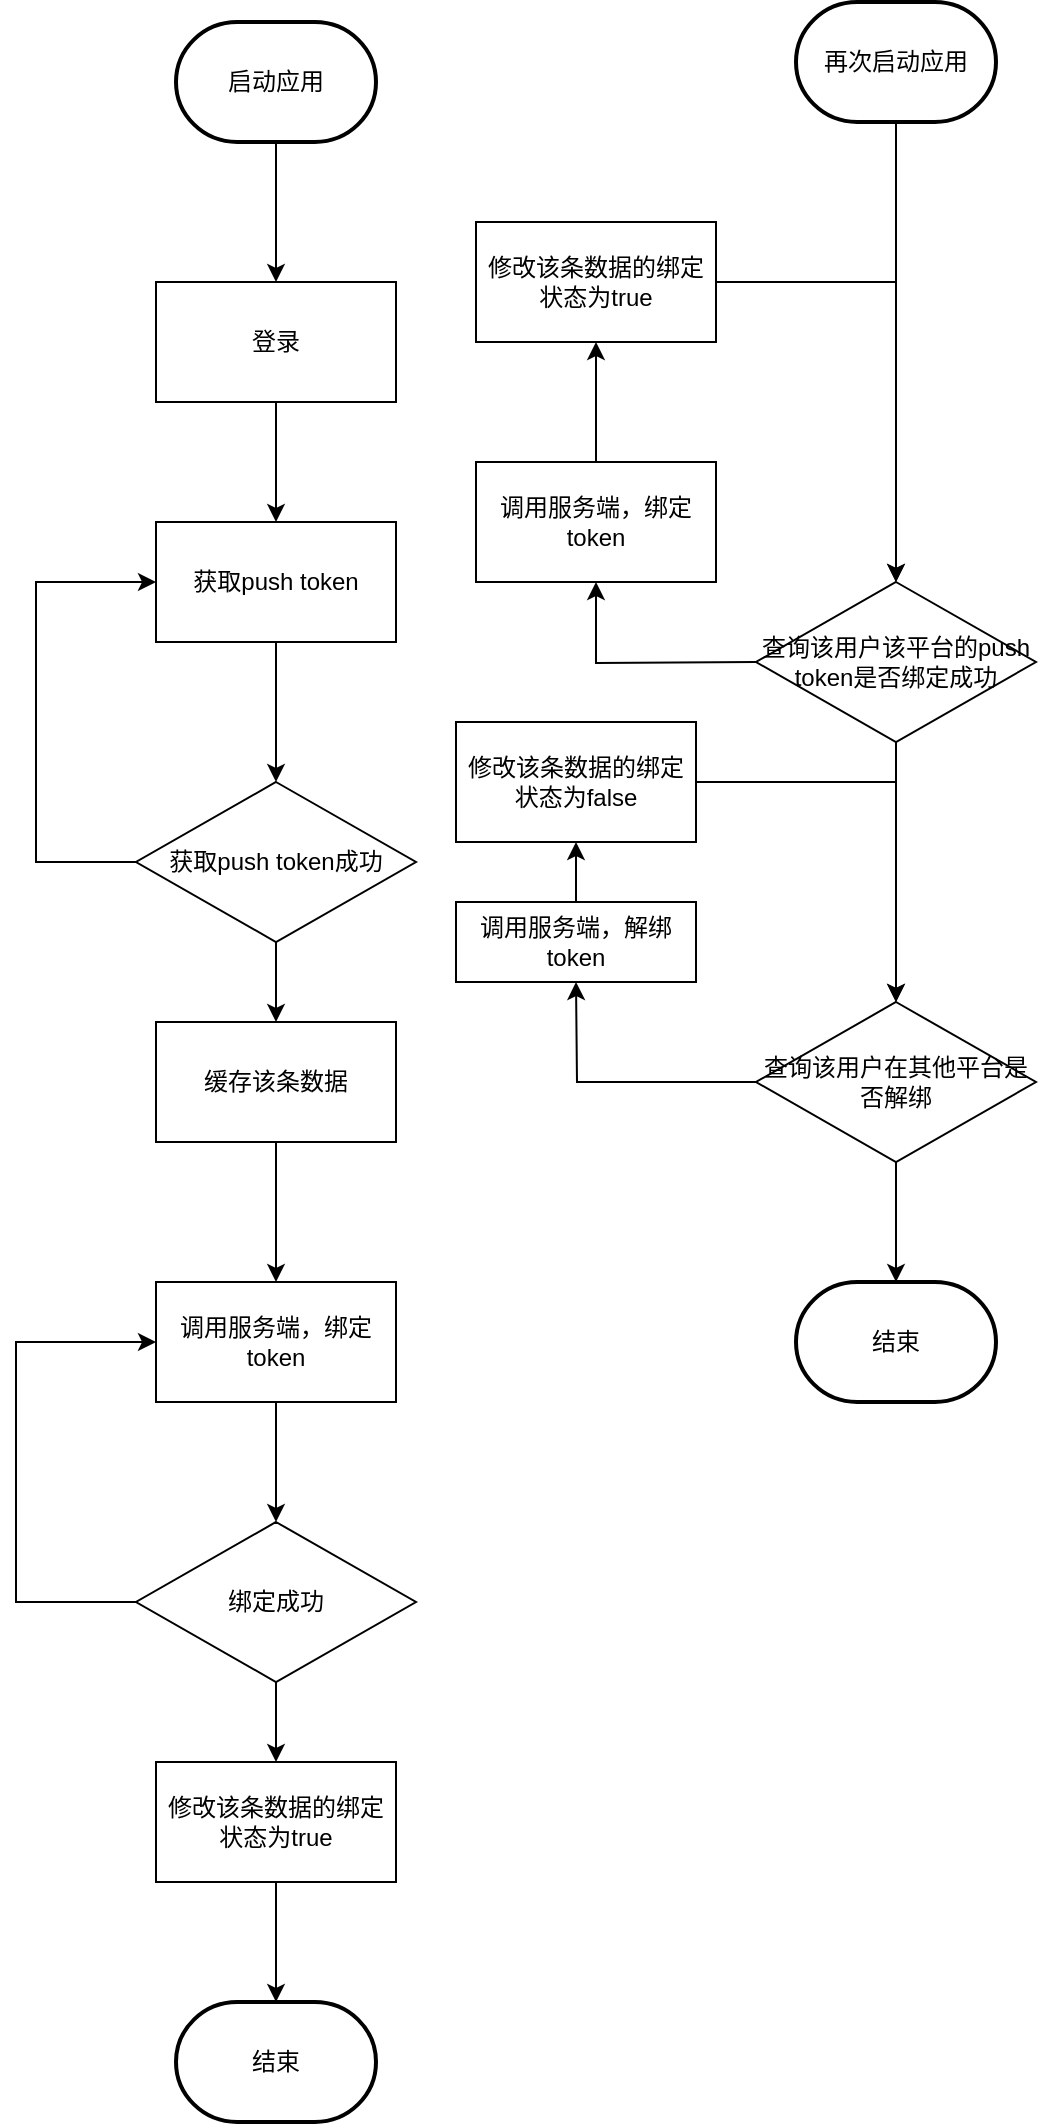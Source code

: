<mxfile version="22.0.4" type="github">
  <diagram name="第 1 页" id="_E5e3OPJhBH-JHSsdqws">
    <mxGraphModel dx="1434" dy="790" grid="1" gridSize="10" guides="1" tooltips="1" connect="1" arrows="1" fold="1" page="1" pageScale="1" pageWidth="827" pageHeight="1169" math="0" shadow="0">
      <root>
        <mxCell id="0" />
        <mxCell id="1" parent="0" />
        <mxCell id="H6Pqwoj6atNG_Xe4znbr-2" value="启动应用" style="strokeWidth=2;html=1;shape=mxgraph.flowchart.terminator;whiteSpace=wrap;" vertex="1" parent="1">
          <mxGeometry x="280" y="150" width="100" height="60" as="geometry" />
        </mxCell>
        <mxCell id="H6Pqwoj6atNG_Xe4znbr-3" value="" style="endArrow=classic;html=1;rounded=0;exitX=0.5;exitY=1;exitDx=0;exitDy=0;exitPerimeter=0;" edge="1" parent="1" source="H6Pqwoj6atNG_Xe4znbr-2">
          <mxGeometry width="50" height="50" relative="1" as="geometry">
            <mxPoint x="390" y="480" as="sourcePoint" />
            <mxPoint x="330" y="280" as="targetPoint" />
          </mxGeometry>
        </mxCell>
        <mxCell id="H6Pqwoj6atNG_Xe4znbr-6" style="edgeStyle=orthogonalEdgeStyle;rounded=0;orthogonalLoop=1;jettySize=auto;html=1;exitX=0.5;exitY=1;exitDx=0;exitDy=0;" edge="1" parent="1" source="H6Pqwoj6atNG_Xe4znbr-5">
          <mxGeometry relative="1" as="geometry">
            <mxPoint x="330" y="400" as="targetPoint" />
          </mxGeometry>
        </mxCell>
        <mxCell id="H6Pqwoj6atNG_Xe4znbr-5" value="登录&lt;br&gt;" style="rounded=0;whiteSpace=wrap;html=1;" vertex="1" parent="1">
          <mxGeometry x="270" y="280" width="120" height="60" as="geometry" />
        </mxCell>
        <mxCell id="H6Pqwoj6atNG_Xe4znbr-8" style="edgeStyle=orthogonalEdgeStyle;rounded=0;orthogonalLoop=1;jettySize=auto;html=1;exitX=0.5;exitY=1;exitDx=0;exitDy=0;" edge="1" parent="1" source="H6Pqwoj6atNG_Xe4znbr-7">
          <mxGeometry relative="1" as="geometry">
            <mxPoint x="330" y="530" as="targetPoint" />
          </mxGeometry>
        </mxCell>
        <mxCell id="H6Pqwoj6atNG_Xe4znbr-7" value="获取push token&lt;br&gt;" style="rounded=0;whiteSpace=wrap;html=1;" vertex="1" parent="1">
          <mxGeometry x="270" y="400" width="120" height="60" as="geometry" />
        </mxCell>
        <mxCell id="H6Pqwoj6atNG_Xe4znbr-13" style="edgeStyle=orthogonalEdgeStyle;rounded=0;orthogonalLoop=1;jettySize=auto;html=1;entryX=0;entryY=0.5;entryDx=0;entryDy=0;" edge="1" parent="1" source="H6Pqwoj6atNG_Xe4znbr-9" target="H6Pqwoj6atNG_Xe4znbr-7">
          <mxGeometry relative="1" as="geometry">
            <Array as="points">
              <mxPoint x="210" y="570" />
              <mxPoint x="210" y="430" />
            </Array>
          </mxGeometry>
        </mxCell>
        <mxCell id="H6Pqwoj6atNG_Xe4znbr-15" style="edgeStyle=orthogonalEdgeStyle;rounded=0;orthogonalLoop=1;jettySize=auto;html=1;" edge="1" parent="1" source="H6Pqwoj6atNG_Xe4znbr-9">
          <mxGeometry relative="1" as="geometry">
            <mxPoint x="330" y="650" as="targetPoint" />
          </mxGeometry>
        </mxCell>
        <mxCell id="H6Pqwoj6atNG_Xe4znbr-9" value="获取push token成功" style="rhombus;whiteSpace=wrap;html=1;" vertex="1" parent="1">
          <mxGeometry x="260" y="530" width="140" height="80" as="geometry" />
        </mxCell>
        <mxCell id="H6Pqwoj6atNG_Xe4znbr-17" style="edgeStyle=orthogonalEdgeStyle;rounded=0;orthogonalLoop=1;jettySize=auto;html=1;" edge="1" parent="1" source="H6Pqwoj6atNG_Xe4znbr-16">
          <mxGeometry relative="1" as="geometry">
            <mxPoint x="330" y="900" as="targetPoint" />
          </mxGeometry>
        </mxCell>
        <mxCell id="H6Pqwoj6atNG_Xe4znbr-16" value="调用服务端，绑定token&lt;br&gt;" style="rounded=0;whiteSpace=wrap;html=1;" vertex="1" parent="1">
          <mxGeometry x="270" y="780" width="120" height="60" as="geometry" />
        </mxCell>
        <mxCell id="H6Pqwoj6atNG_Xe4znbr-22" style="edgeStyle=orthogonalEdgeStyle;rounded=0;orthogonalLoop=1;jettySize=auto;html=1;entryX=0;entryY=0.5;entryDx=0;entryDy=0;" edge="1" parent="1" source="H6Pqwoj6atNG_Xe4znbr-18" target="H6Pqwoj6atNG_Xe4znbr-16">
          <mxGeometry relative="1" as="geometry">
            <Array as="points">
              <mxPoint x="200" y="940" />
              <mxPoint x="200" y="810" />
            </Array>
          </mxGeometry>
        </mxCell>
        <mxCell id="H6Pqwoj6atNG_Xe4znbr-23" style="edgeStyle=orthogonalEdgeStyle;rounded=0;orthogonalLoop=1;jettySize=auto;html=1;" edge="1" parent="1" source="H6Pqwoj6atNG_Xe4znbr-18">
          <mxGeometry relative="1" as="geometry">
            <mxPoint x="330" y="1020" as="targetPoint" />
          </mxGeometry>
        </mxCell>
        <mxCell id="H6Pqwoj6atNG_Xe4znbr-18" value="绑定成功" style="rhombus;whiteSpace=wrap;html=1;" vertex="1" parent="1">
          <mxGeometry x="260" y="900" width="140" height="80" as="geometry" />
        </mxCell>
        <mxCell id="H6Pqwoj6atNG_Xe4znbr-21" style="edgeStyle=orthogonalEdgeStyle;rounded=0;orthogonalLoop=1;jettySize=auto;html=1;entryX=0.5;entryY=0;entryDx=0;entryDy=0;" edge="1" parent="1" source="H6Pqwoj6atNG_Xe4znbr-19" target="H6Pqwoj6atNG_Xe4znbr-16">
          <mxGeometry relative="1" as="geometry" />
        </mxCell>
        <mxCell id="H6Pqwoj6atNG_Xe4znbr-19" value="缓存该条数据" style="rounded=0;whiteSpace=wrap;html=1;" vertex="1" parent="1">
          <mxGeometry x="270" y="650" width="120" height="60" as="geometry" />
        </mxCell>
        <mxCell id="H6Pqwoj6atNG_Xe4znbr-29" value="结束" style="strokeWidth=2;html=1;shape=mxgraph.flowchart.terminator;whiteSpace=wrap;" vertex="1" parent="1">
          <mxGeometry x="280" y="1140" width="100" height="60" as="geometry" />
        </mxCell>
        <mxCell id="H6Pqwoj6atNG_Xe4znbr-31" style="edgeStyle=orthogonalEdgeStyle;rounded=0;orthogonalLoop=1;jettySize=auto;html=1;entryX=0.5;entryY=0;entryDx=0;entryDy=0;" edge="1" parent="1" source="H6Pqwoj6atNG_Xe4znbr-30" target="H6Pqwoj6atNG_Xe4znbr-32">
          <mxGeometry relative="1" as="geometry">
            <mxPoint x="640" y="290" as="targetPoint" />
          </mxGeometry>
        </mxCell>
        <mxCell id="H6Pqwoj6atNG_Xe4znbr-30" value="再次启动应用" style="strokeWidth=2;html=1;shape=mxgraph.flowchart.terminator;whiteSpace=wrap;" vertex="1" parent="1">
          <mxGeometry x="590" y="140" width="100" height="60" as="geometry" />
        </mxCell>
        <mxCell id="H6Pqwoj6atNG_Xe4znbr-36" style="edgeStyle=orthogonalEdgeStyle;rounded=0;orthogonalLoop=1;jettySize=auto;html=1;entryX=0.5;entryY=1;entryDx=0;entryDy=0;" edge="1" parent="1" target="H6Pqwoj6atNG_Xe4znbr-35">
          <mxGeometry relative="1" as="geometry">
            <mxPoint x="570" y="470" as="sourcePoint" />
            <mxPoint x="440" y="470" as="targetPoint" />
          </mxGeometry>
        </mxCell>
        <mxCell id="H6Pqwoj6atNG_Xe4znbr-42" style="edgeStyle=orthogonalEdgeStyle;rounded=0;orthogonalLoop=1;jettySize=auto;html=1;entryX=0.5;entryY=0;entryDx=0;entryDy=0;" edge="1" parent="1" source="H6Pqwoj6atNG_Xe4znbr-32" target="H6Pqwoj6atNG_Xe4znbr-45">
          <mxGeometry relative="1" as="geometry">
            <mxPoint x="640" y="560" as="targetPoint" />
          </mxGeometry>
        </mxCell>
        <mxCell id="H6Pqwoj6atNG_Xe4znbr-32" value="查询该用户该平台的push token是否绑定成功" style="rhombus;whiteSpace=wrap;html=1;" vertex="1" parent="1">
          <mxGeometry x="570" y="430" width="140" height="80" as="geometry" />
        </mxCell>
        <mxCell id="H6Pqwoj6atNG_Xe4znbr-39" style="edgeStyle=orthogonalEdgeStyle;rounded=0;orthogonalLoop=1;jettySize=auto;html=1;" edge="1" parent="1" source="H6Pqwoj6atNG_Xe4znbr-35">
          <mxGeometry relative="1" as="geometry">
            <mxPoint x="490" y="310" as="targetPoint" />
          </mxGeometry>
        </mxCell>
        <mxCell id="H6Pqwoj6atNG_Xe4znbr-35" value="调用服务端，绑定token&lt;br&gt;" style="rounded=0;whiteSpace=wrap;html=1;" vertex="1" parent="1">
          <mxGeometry x="430" y="370" width="120" height="60" as="geometry" />
        </mxCell>
        <mxCell id="H6Pqwoj6atNG_Xe4znbr-37" value="修改该条数据的绑定状态为true" style="rounded=0;whiteSpace=wrap;html=1;" vertex="1" parent="1">
          <mxGeometry x="270" y="1020" width="120" height="60" as="geometry" />
        </mxCell>
        <mxCell id="H6Pqwoj6atNG_Xe4znbr-38" style="edgeStyle=orthogonalEdgeStyle;rounded=0;orthogonalLoop=1;jettySize=auto;html=1;entryX=0.5;entryY=0;entryDx=0;entryDy=0;entryPerimeter=0;" edge="1" parent="1" source="H6Pqwoj6atNG_Xe4znbr-37" target="H6Pqwoj6atNG_Xe4znbr-29">
          <mxGeometry relative="1" as="geometry" />
        </mxCell>
        <mxCell id="H6Pqwoj6atNG_Xe4znbr-41" style="edgeStyle=orthogonalEdgeStyle;rounded=0;orthogonalLoop=1;jettySize=auto;html=1;" edge="1" parent="1" source="H6Pqwoj6atNG_Xe4znbr-40" target="H6Pqwoj6atNG_Xe4znbr-32">
          <mxGeometry relative="1" as="geometry" />
        </mxCell>
        <mxCell id="H6Pqwoj6atNG_Xe4znbr-40" value="修改该条数据的绑定状态为true" style="rounded=0;whiteSpace=wrap;html=1;" vertex="1" parent="1">
          <mxGeometry x="430" y="250" width="120" height="60" as="geometry" />
        </mxCell>
        <mxCell id="H6Pqwoj6atNG_Xe4znbr-46" style="edgeStyle=orthogonalEdgeStyle;rounded=0;orthogonalLoop=1;jettySize=auto;html=1;" edge="1" parent="1" source="H6Pqwoj6atNG_Xe4znbr-45">
          <mxGeometry relative="1" as="geometry">
            <mxPoint x="480" y="630" as="targetPoint" />
          </mxGeometry>
        </mxCell>
        <mxCell id="H6Pqwoj6atNG_Xe4znbr-45" value="查询该用户在其他平台是否解绑" style="rhombus;whiteSpace=wrap;html=1;" vertex="1" parent="1">
          <mxGeometry x="570" y="640" width="140" height="80" as="geometry" />
        </mxCell>
        <mxCell id="H6Pqwoj6atNG_Xe4znbr-49" value="" style="edgeStyle=orthogonalEdgeStyle;rounded=0;orthogonalLoop=1;jettySize=auto;html=1;" edge="1" parent="1" source="H6Pqwoj6atNG_Xe4znbr-47" target="H6Pqwoj6atNG_Xe4znbr-48">
          <mxGeometry relative="1" as="geometry" />
        </mxCell>
        <mxCell id="H6Pqwoj6atNG_Xe4znbr-47" value="调用服务端，解绑token" style="rounded=0;whiteSpace=wrap;html=1;" vertex="1" parent="1">
          <mxGeometry x="420" y="590" width="120" height="40" as="geometry" />
        </mxCell>
        <mxCell id="H6Pqwoj6atNG_Xe4znbr-50" style="edgeStyle=orthogonalEdgeStyle;rounded=0;orthogonalLoop=1;jettySize=auto;html=1;" edge="1" parent="1" source="H6Pqwoj6atNG_Xe4znbr-48" target="H6Pqwoj6atNG_Xe4znbr-45">
          <mxGeometry relative="1" as="geometry" />
        </mxCell>
        <mxCell id="H6Pqwoj6atNG_Xe4znbr-48" value="修改该条数据的绑定状态为false" style="rounded=0;whiteSpace=wrap;html=1;" vertex="1" parent="1">
          <mxGeometry x="420" y="500" width="120" height="60" as="geometry" />
        </mxCell>
        <mxCell id="H6Pqwoj6atNG_Xe4znbr-51" value="结束" style="strokeWidth=2;html=1;shape=mxgraph.flowchart.terminator;whiteSpace=wrap;" vertex="1" parent="1">
          <mxGeometry x="590" y="780" width="100" height="60" as="geometry" />
        </mxCell>
        <mxCell id="H6Pqwoj6atNG_Xe4znbr-52" style="edgeStyle=orthogonalEdgeStyle;rounded=0;orthogonalLoop=1;jettySize=auto;html=1;entryX=0.5;entryY=0;entryDx=0;entryDy=0;entryPerimeter=0;" edge="1" parent="1" source="H6Pqwoj6atNG_Xe4znbr-45" target="H6Pqwoj6atNG_Xe4znbr-51">
          <mxGeometry relative="1" as="geometry" />
        </mxCell>
      </root>
    </mxGraphModel>
  </diagram>
</mxfile>
